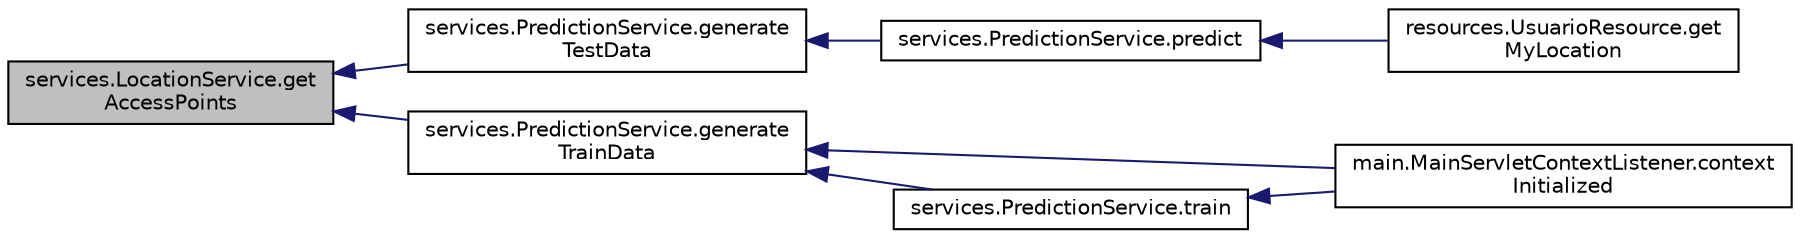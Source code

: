 digraph "services.LocationService.getAccessPoints"
{
  edge [fontname="Helvetica",fontsize="10",labelfontname="Helvetica",labelfontsize="10"];
  node [fontname="Helvetica",fontsize="10",shape=record];
  rankdir="LR";
  Node23 [label="services.LocationService.get\lAccessPoints",height=0.2,width=0.4,color="black", fillcolor="grey75", style="filled", fontcolor="black"];
  Node23 -> Node24 [dir="back",color="midnightblue",fontsize="10",style="solid",fontname="Helvetica"];
  Node24 [label="services.PredictionService.generate\lTestData",height=0.2,width=0.4,color="black", fillcolor="white", style="filled",URL="$classservices_1_1_prediction_service.html#af78d811944d75b0cb0fe6eb26d0939d4"];
  Node24 -> Node25 [dir="back",color="midnightblue",fontsize="10",style="solid",fontname="Helvetica"];
  Node25 [label="services.PredictionService.predict",height=0.2,width=0.4,color="black", fillcolor="white", style="filled",URL="$classservices_1_1_prediction_service.html#a831f8f8591c7c57ff3a2ad10e623449b"];
  Node25 -> Node26 [dir="back",color="midnightblue",fontsize="10",style="solid",fontname="Helvetica"];
  Node26 [label="resources.UsuarioResource.get\lMyLocation",height=0.2,width=0.4,color="black", fillcolor="white", style="filled",URL="$classresources_1_1_usuario_resource.html#abb4d2cd5e8c87d1bfe9216a8836be338"];
  Node23 -> Node27 [dir="back",color="midnightblue",fontsize="10",style="solid",fontname="Helvetica"];
  Node27 [label="services.PredictionService.generate\lTrainData",height=0.2,width=0.4,color="black", fillcolor="white", style="filled",URL="$classservices_1_1_prediction_service.html#aabbb939a70086467d1874d917238dc88"];
  Node27 -> Node28 [dir="back",color="midnightblue",fontsize="10",style="solid",fontname="Helvetica"];
  Node28 [label="main.MainServletContextListener.context\lInitialized",height=0.2,width=0.4,color="black", fillcolor="white", style="filled",URL="$classmain_1_1_main_servlet_context_listener.html#a00311344addf99b3723a1c85a738447e"];
  Node27 -> Node29 [dir="back",color="midnightblue",fontsize="10",style="solid",fontname="Helvetica"];
  Node29 [label="services.PredictionService.train",height=0.2,width=0.4,color="black", fillcolor="white", style="filled",URL="$classservices_1_1_prediction_service.html#a169d1fc31786286a2d922036a799b072"];
  Node29 -> Node28 [dir="back",color="midnightblue",fontsize="10",style="solid",fontname="Helvetica"];
}
